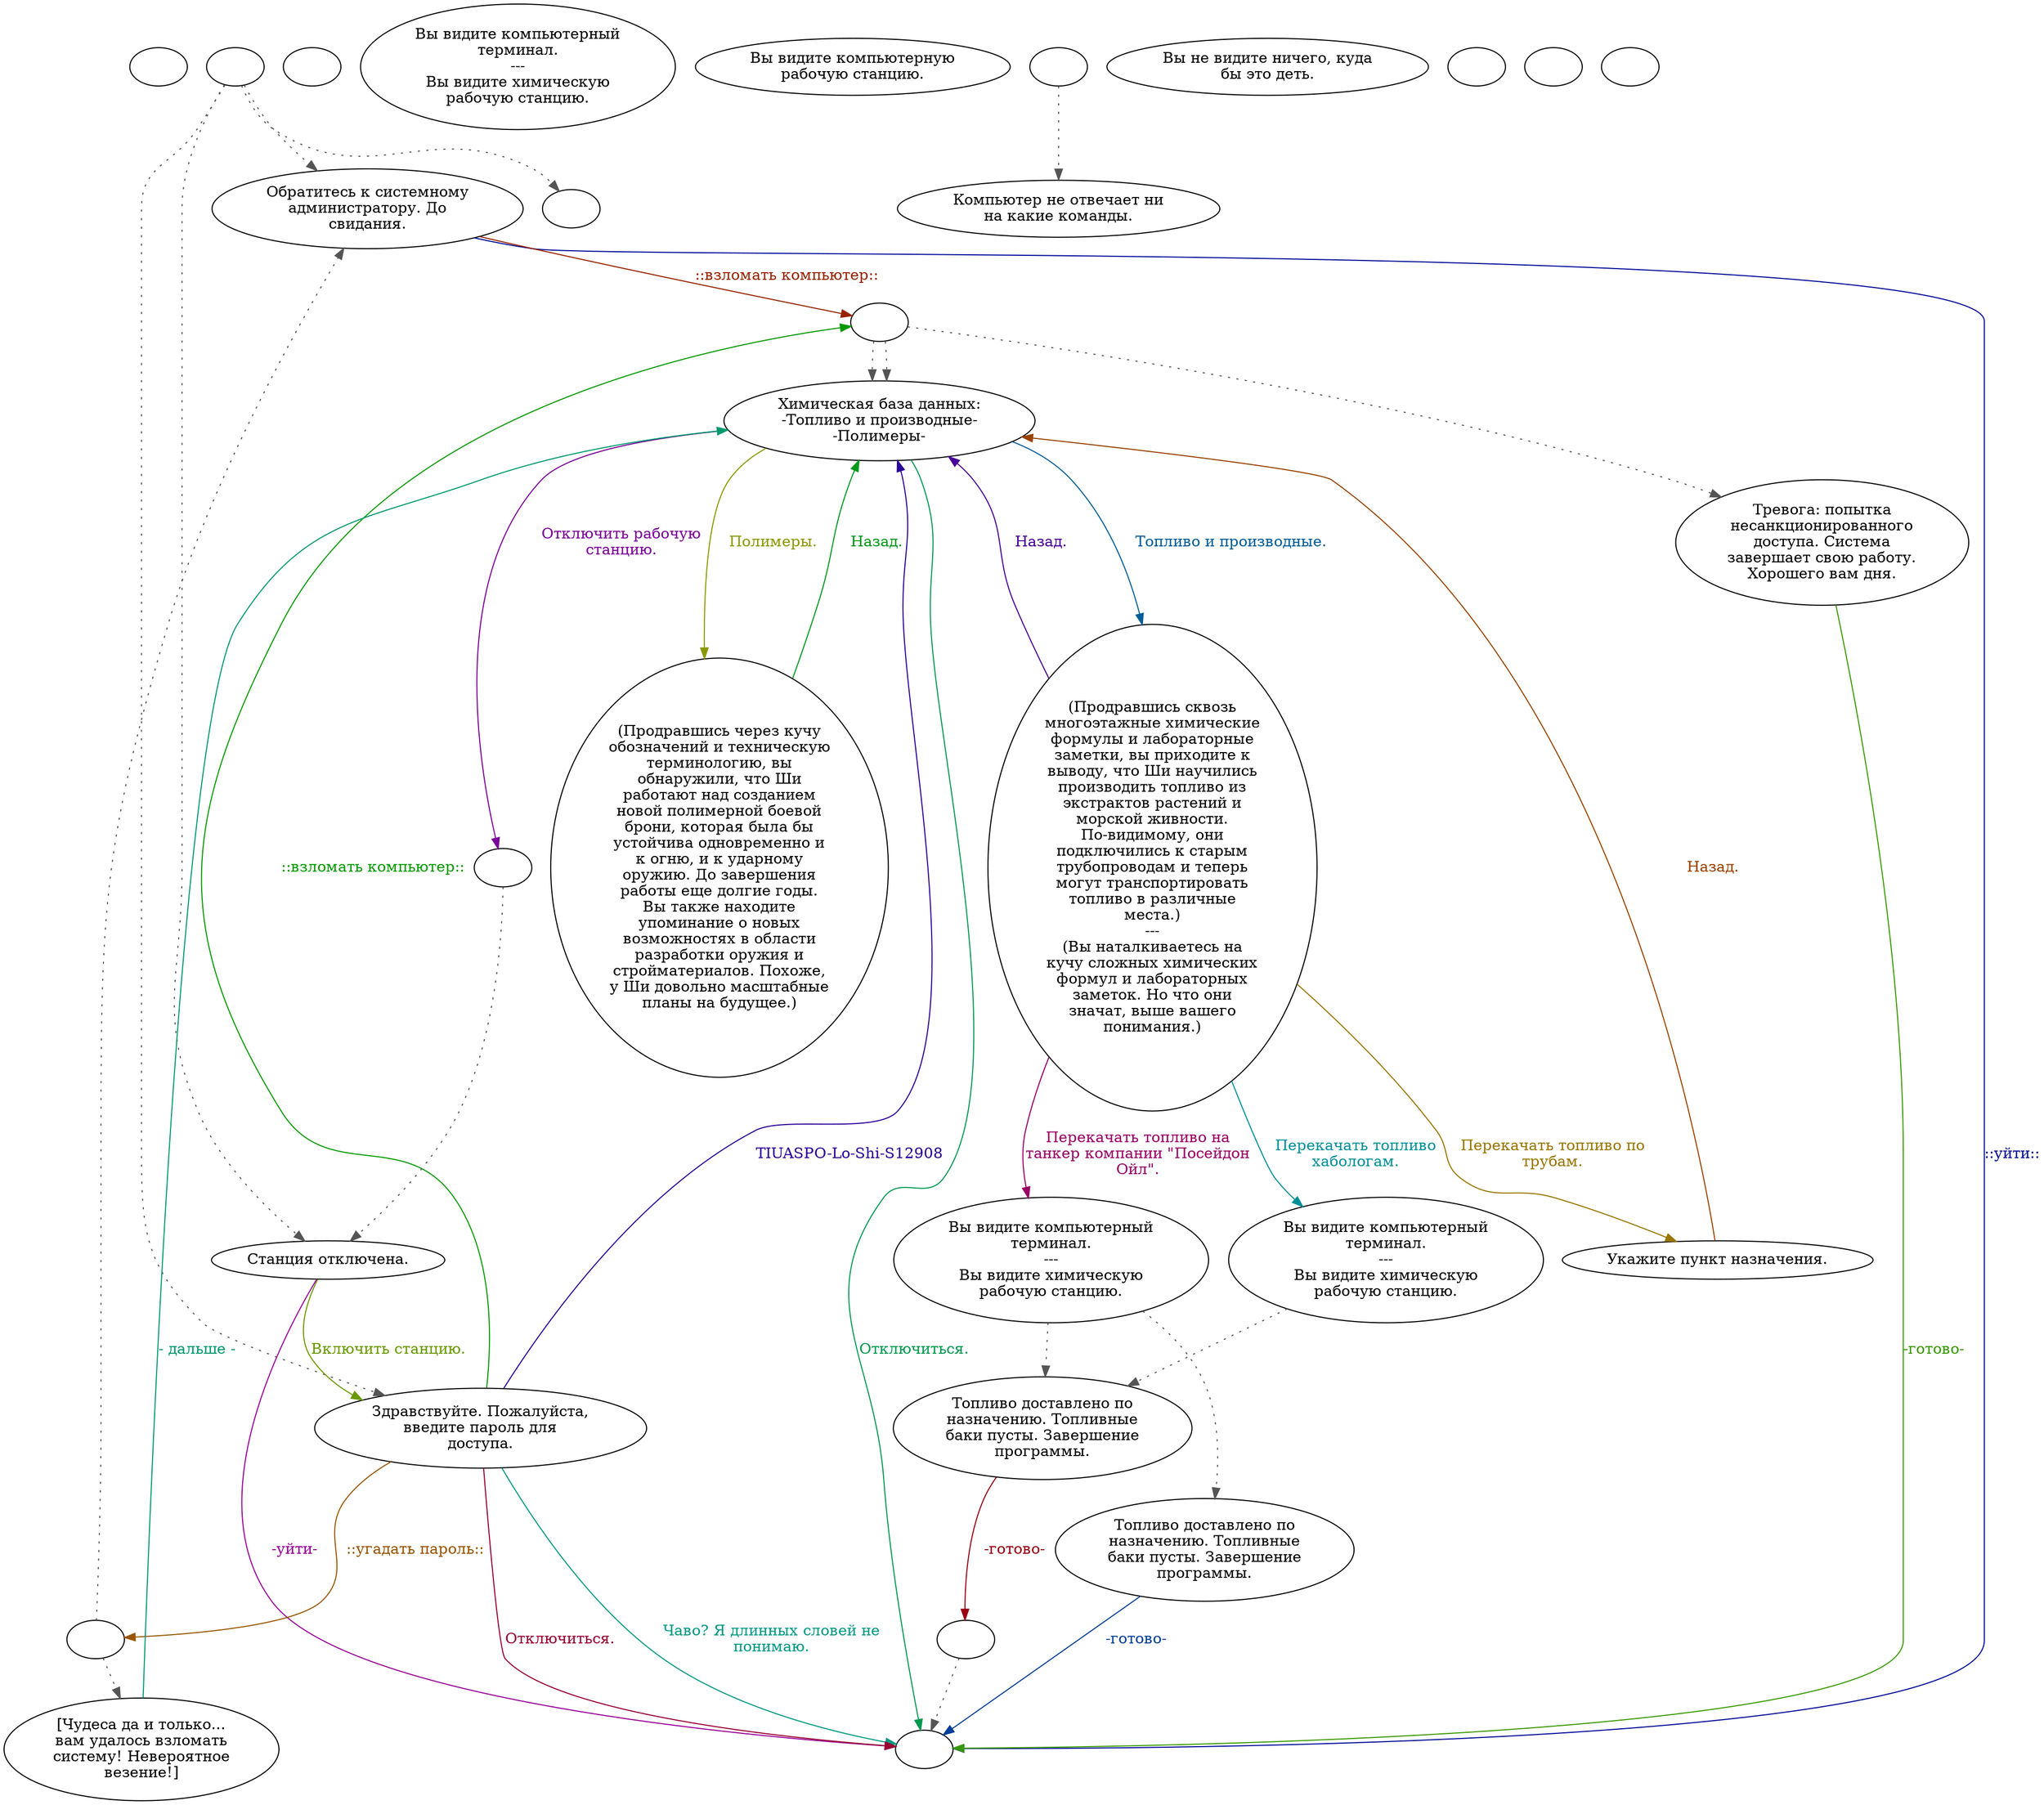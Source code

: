digraph fschesta {
  "start" [style=filled       fillcolor="#FFFFFF"       color="#000000"]
  "start" [label=""]
  "talk_p_proc" [style=filled       fillcolor="#FFFFFF"       color="#000000"]
  "talk_p_proc" -> "Node003" [style=dotted color="#555555"]
  "talk_p_proc" -> "Node009" [style=dotted color="#555555"]
  "talk_p_proc" -> "Node001" [style=dotted color="#555555"]
  "talk_p_proc" -> "doCallGuards" [style=dotted color="#555555"]
  "talk_p_proc" [label=""]
  "destroy_p_proc" [style=filled       fillcolor="#FFFFFF"       color="#000000"]
  "destroy_p_proc" [label=""]
  "look_at_p_proc" [style=filled       fillcolor="#FFFFFF"       color="#000000"]
  "look_at_p_proc" [label="Вы видите компьютерный\nтерминал.\n---\nВы видите химическую\nрабочую станцию."]
  "description_p_proc" [style=filled       fillcolor="#FFFFFF"       color="#000000"]
  "description_p_proc" [label="Вы видите компьютерную\nрабочую станцию."]
  "use_skill_on_p_proc" [style=filled       fillcolor="#FFFFFF"       color="#000000"]
  "use_skill_on_p_proc" -> "use_p_proc" [style=dotted color="#555555"]
  "use_skill_on_p_proc" [label=""]
  "use_obj_on_p_proc" [style=filled       fillcolor="#FFFFFF"       color="#000000"]
  "use_obj_on_p_proc" [label="Вы не видите ничего, куда\nбы это деть."]
  "damage_p_proc" [style=filled       fillcolor="#FFFFFF"       color="#000000"]
  "damage_p_proc" [label=""]
  "map_enter_p_proc" [style=filled       fillcolor="#FFFFFF"       color="#000000"]
  "map_enter_p_proc" [label=""]
  "use_p_proc" [style=filled       fillcolor="#FFFFFF"       color="#000000"]
  "use_p_proc" [label="Компьютер не отвечает ни\nна какие команды."]
  "timed_event_p_proc" [style=filled       fillcolor="#FFFFFF"       color="#000000"]
  "timed_event_p_proc" [label=""]
  "Node999" [style=filled       fillcolor="#FFFFFF"       color="#000000"]
  "Node999" [label=""]
  "Node001" [style=filled       fillcolor="#FFFFFF"       color="#000000"]
  "Node001" [label="Здравствуйте. Пожалуйста,\nвведите пароль для\nдоступа."]
  "Node001" -> "Node999" [label="Чаво? Я длинных словей не\nпонимаю." color="#009982" fontcolor="#009982"]
  "Node001" -> "NodeGuess" [label="::угадать пароль::" color="#995500" fontcolor="#995500"]
  "Node001" -> "Node002" [label="TIUASPO-Lo-Shi-S12908" color="#290099" fontcolor="#290099"]
  "Node001" -> "NodeHack" [label="::взломать компьютер::" color="#049900" fontcolor="#049900"]
  "Node001" -> "Node999" [label="Отключиться." color="#990031" fontcolor="#990031"]
  "Node002" [style=filled       fillcolor="#FFFFFF"       color="#000000"]
  "Node002" [label="Химическая база данных:\n-Топливо и производные-\n-Полимеры-"]
  "Node002" -> "Node005" [label="Топливо и производные." color="#005D99" fontcolor="#005D99"]
  "Node002" -> "Node006" [label="Полимеры." color="#8A9900" fontcolor="#8A9900"]
  "Node002" -> "Node009a" [label="Отключить рабочую\nстанцию." color="#7B0099" fontcolor="#7B0099"]
  "Node002" -> "Node999" [label="Отключиться." color="#00994F" fontcolor="#00994F"]
  "Node003" [style=filled       fillcolor="#FFFFFF"       color="#000000"]
  "Node003" [label="Обратитесь к системному\nадминистратору. До\nсвидания."]
  "Node003" -> "NodeHack" [label="::взломать компьютер::" color="#992200" fontcolor="#992200"]
  "Node003" -> "Node999" [label="::уйти::" color="#000A99" fontcolor="#000A99"]
  "Node004" [style=filled       fillcolor="#FFFFFF"       color="#000000"]
  "Node004" [label="Тревога: попытка\nнесанкционированного\nдоступа. Система\nзавершает свою работу.\nХорошего вам дня."]
  "Node004" -> "Node999" [label="-готово-" color="#379900" fontcolor="#379900"]
  "Node005" [style=filled       fillcolor="#FFFFFF"       color="#000000"]
  "Node005" [label="(Продравшись сквозь\nмногоэтажные химические\nформулы и лабораторные\nзаметки, вы приходите к\nвыводу, что Ши научились\nпроизводить топливо из\nэкстрактов растений и\nморской живности.\nПо-видимому, они\nподключились к старым\nтрубопроводам и теперь\nмогут транспортировать\nтопливо в различные\nместа.)\n---\n(Вы наталкиваетесь на\nкучу сложных химических\nформул и лабораторных\nзаметок. Но что они\nзначат, выше вашего\nпонимания.)"]
  "Node005" -> "Node0708" [label="Перекачать топливо на\nтанкер компании \"Посейдон\nОйл\"." color="#990064" fontcolor="#990064"]
  "Node005" -> "Node007a" [label="Перекачать топливо\nхабологам." color="#009099" fontcolor="#009099"]
  "Node005" -> "Node011" [label="Перекачать топливо по\nтрубам." color="#997500" fontcolor="#997500"]
  "Node005" -> "Node002" [label="Назад." color="#480099" fontcolor="#480099"]
  "Node006" [style=filled       fillcolor="#FFFFFF"       color="#000000"]
  "Node006" [label="(Продравшись через кучу\nобозначений и техническую\nтерминологию, вы\nобнаружили, что Ши\nработают над созданием\nновой полимерной боевой\nброни, которая была бы\nустойчива одновременно и\nк огню, и к ударному\nоружию. До завершения\nработы еще долгие годы.\nВы также находите\nупоминание о новых\nвозможностях в области\nразработки оружия и\nстройматериалов. Похоже,\nу Ши довольно масштабные\nпланы на будущее.)"]
  "Node006" -> "Node002" [label="Назад." color="#00991C" fontcolor="#00991C"]
  "Node007" [style=filled       fillcolor="#FFFFFF"       color="#000000"]
  "Node007" [label="Топливо доставлено по\nназначению. Топливные\nбаки пусты. Завершение\nпрограммы."]
  "Node007" -> "Node999a" [label="-готово-" color="#990011" fontcolor="#990011"]
  "Node008" [style=filled       fillcolor="#FFFFFF"       color="#000000"]
  "Node008" [label="Топливо доставлено по\nназначению. Топливные\nбаки пусты. Завершение\nпрограммы."]
  "Node008" -> "Node999" [label="-готово-" color="#003E99" fontcolor="#003E99"]
  "Node009" [style=filled       fillcolor="#FFFFFF"       color="#000000"]
  "Node009" [label="Станция отключена."]
  "Node009" -> "Node001" [label="Включить станцию." color="#6A9900" fontcolor="#6A9900"]
  "Node009" -> "Node999" [label="-уйти-" color="#990097" fontcolor="#990097"]
  "Node010" [style=filled       fillcolor="#FFFFFF"       color="#000000"]
  "Node010" [label="[Чудеса да и только...\nвам удалось взломать\nсистему! Невероятное\nвезение!]"]
  "Node010" -> "Node002" [label="- дальше -" color="#00996E" fontcolor="#00996E"]
  "Node011" [style=filled       fillcolor="#FFFFFF"       color="#000000"]
  "Node011" [label="Укажите пункт назначения."]
  "Node011" -> "Node002" [label="Назад." color="#994200" fontcolor="#994200"]
  "doCallGuards" [style=filled       fillcolor="#FFFFFF"       color="#000000"]
  "doCallGuards" [label=""]
  "NodeHack" [style=filled       fillcolor="#FFFFFF"       color="#000000"]
  "NodeHack" -> "Node002" [style=dotted color="#555555"]
  "NodeHack" -> "Node002" [style=dotted color="#555555"]
  "NodeHack" -> "Node004" [style=dotted color="#555555"]
  "NodeHack" [label=""]
  "NodeGuess" [style=filled       fillcolor="#FFFFFF"       color="#000000"]
  "NodeGuess" -> "Node010" [style=dotted color="#555555"]
  "NodeGuess" -> "Node003" [style=dotted color="#555555"]
  "NodeGuess" [label=""]
  "Node009a" [style=filled       fillcolor="#FFFFFF"       color="#000000"]
  "Node009a" -> "Node009" [style=dotted color="#555555"]
  "Node009a" [label=""]
  "Node0708" [style=filled       fillcolor="#FFFFFF"       color="#000000"]
  "Node0708" -> "Node007" [style=dotted color="#555555"]
  "Node0708" -> "Node008" [style=dotted color="#555555"]
  "Node0708" [label="Вы видите компьютерный\nтерминал.\n---\nВы видите химическую\nрабочую станцию."]
  "Node007a" [style=filled       fillcolor="#FFFFFF"       color="#000000"]
  "Node007a" -> "Node007" [style=dotted color="#555555"]
  "Node007a" [label="Вы видите компьютерный\nтерминал.\n---\nВы видите химическую\nрабочую станцию."]
  "Node999a" [style=filled       fillcolor="#FFFFFF"       color="#000000"]
  "Node999a" -> "Node999" [style=dotted color="#555555"]
  "Node999a" [label=""]
}